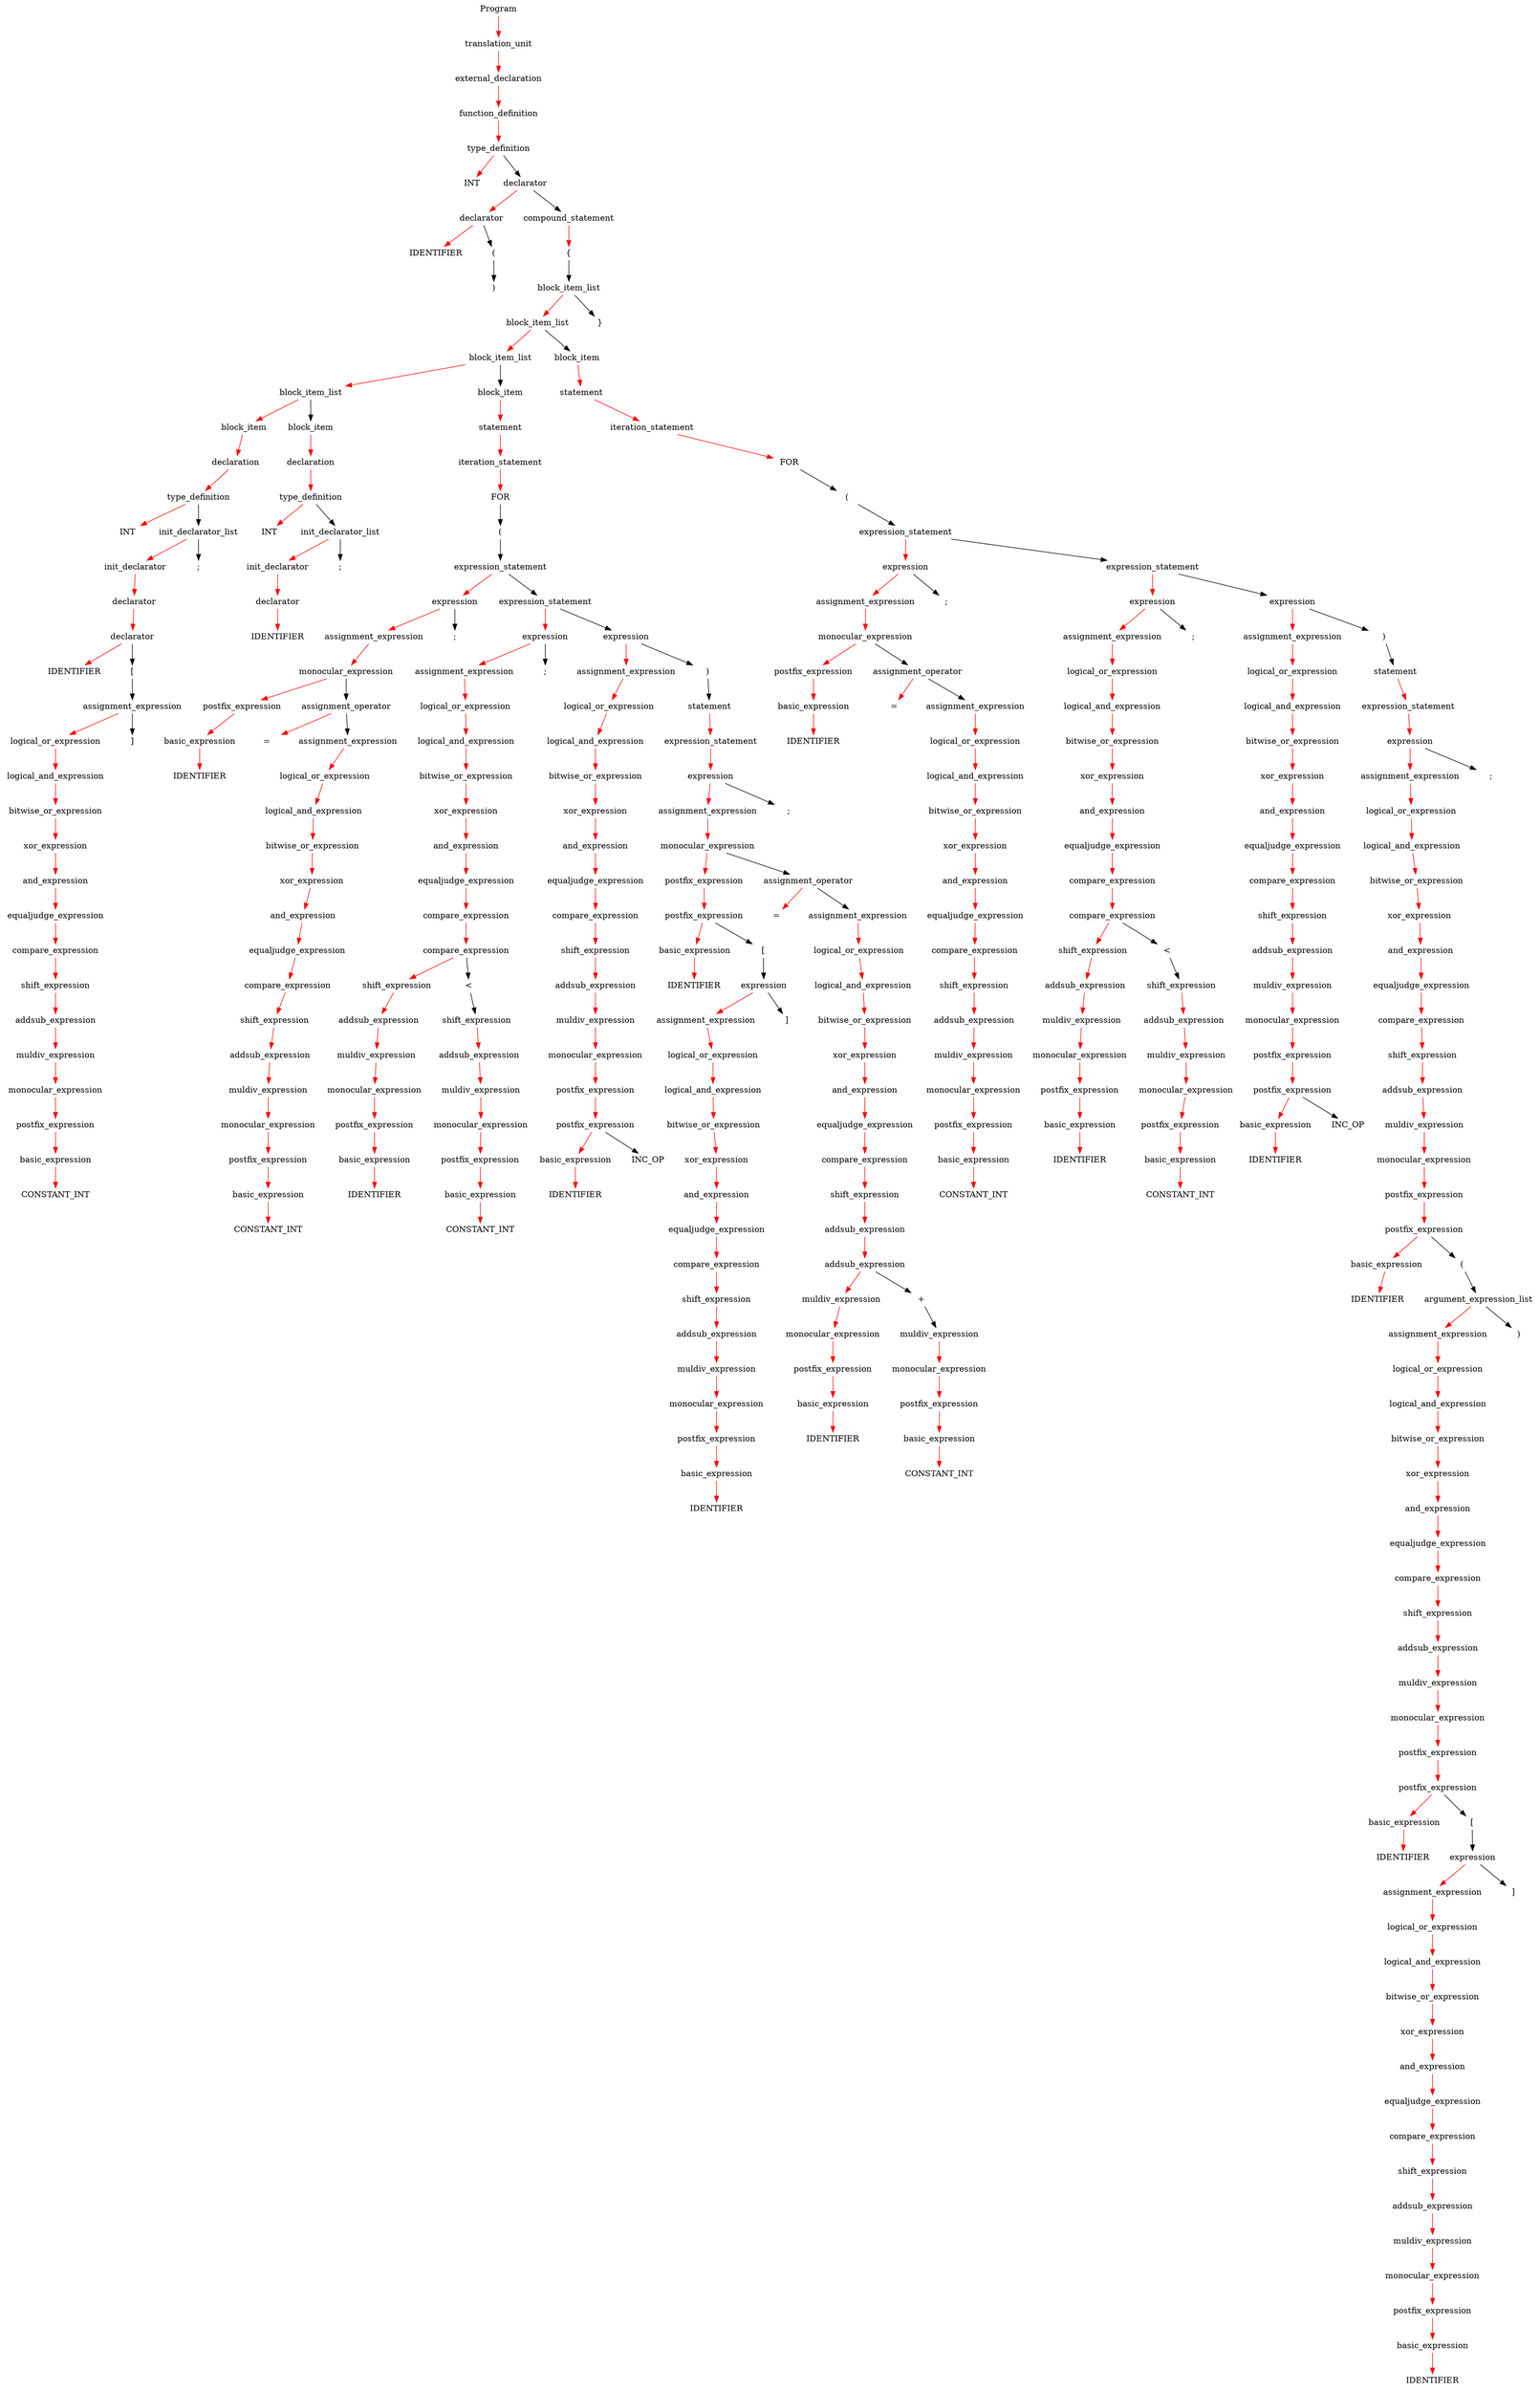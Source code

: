 digraph G{
	edge[color = red];
	node314[shape=plaintext, label="Program", height=.3];
	node314->node313;
	edge[color = black];
	edge[color = red];
	node313[shape=plaintext, label="translation_unit", height=.3];
	node313->node312;
	edge[color = black];
	edge[color = red];
	node312[shape=plaintext, label="external_declaration", height=.3];
	node312->node311;
	edge[color = black];
	edge[color = red];
	node311[shape=plaintext, label="function_definition", height=.3];
	node311->node1;
	edge[color = black];
	edge[color = red];
	node1[shape=plaintext, label="type_definition", height=.3];
	node1->node0;
	edge[color = black];
	node1[shape=plaintext, label="type_definition", height=.3];
	node1->node6;
	node0[shape=plaintext, label="INT", height=.3];
	edge[color = red];
	node6[shape=plaintext, label="declarator", height=.3];
	node6->node3;
	edge[color = black];
	node6[shape=plaintext, label="declarator", height=.3];
	node6->node310;
	edge[color = red];
	node3[shape=plaintext, label="declarator", height=.3];
	node3->node2;
	edge[color = black];
	node3[shape=plaintext, label="declarator", height=.3];
	node3->node4;
	node2[shape=plaintext, label="IDENTIFIER", height=.3];
	node4[shape=plaintext, label="(", height=.3];
	node4->node5;
	node5[shape=plaintext, label=")", height=.3];
	edge[color = red];
	node310[shape=plaintext, label="compound_statement", height=.3];
	node310->node7;
	edge[color = black];
	node7[shape=plaintext, label="{", height=.3];
	node7->node308;
	edge[color = red];
	node308[shape=plaintext, label="block_item_list", height=.3];
	node308->node174;
	edge[color = black];
	node308[shape=plaintext, label="block_item_list", height=.3];
	node308->node309;
	edge[color = red];
	node174[shape=plaintext, label="block_item_list", height=.3];
	node174->node45;
	edge[color = black];
	node174[shape=plaintext, label="block_item_list", height=.3];
	node174->node307;
	edge[color = red];
	node45[shape=plaintext, label="block_item_list", height=.3];
	node45->node35;
	edge[color = black];
	node45[shape=plaintext, label="block_item_list", height=.3];
	node45->node173;
	edge[color = red];
	node35[shape=plaintext, label="block_item_list", height=.3];
	node35->node34;
	edge[color = black];
	node35[shape=plaintext, label="block_item_list", height=.3];
	node35->node44;
	edge[color = red];
	node34[shape=plaintext, label="block_item", height=.3];
	node34->node33;
	edge[color = black];
	edge[color = red];
	node33[shape=plaintext, label="declaration", height=.3];
	node33->node9;
	edge[color = black];
	edge[color = red];
	node9[shape=plaintext, label="type_definition", height=.3];
	node9->node8;
	edge[color = black];
	node9[shape=plaintext, label="type_definition", height=.3];
	node9->node32;
	node8[shape=plaintext, label="INT", height=.3];
	edge[color = red];
	node32[shape=plaintext, label="init_declarator_list", height=.3];
	node32->node31;
	edge[color = black];
	node32[shape=plaintext, label="init_declarator_list", height=.3];
	node32->node30;
	edge[color = red];
	node31[shape=plaintext, label="init_declarator", height=.3];
	node31->node29;
	edge[color = black];
	edge[color = red];
	node29[shape=plaintext, label="declarator", height=.3];
	node29->node11;
	edge[color = black];
	edge[color = red];
	node11[shape=plaintext, label="declarator", height=.3];
	node11->node10;
	edge[color = black];
	node11[shape=plaintext, label="declarator", height=.3];
	node11->node12;
	node10[shape=plaintext, label="IDENTIFIER", height=.3];
	node12[shape=plaintext, label="[", height=.3];
	node12->node28;
	edge[color = red];
	node28[shape=plaintext, label="assignment_expression", height=.3];
	node28->node27;
	edge[color = black];
	node28[shape=plaintext, label="assignment_expression", height=.3];
	node28->node16;
	edge[color = red];
	node27[shape=plaintext, label="logical_or_expression", height=.3];
	node27->node26;
	edge[color = black];
	edge[color = red];
	node26[shape=plaintext, label="logical_and_expression", height=.3];
	node26->node25;
	edge[color = black];
	edge[color = red];
	node25[shape=plaintext, label="bitwise_or_expression", height=.3];
	node25->node24;
	edge[color = black];
	edge[color = red];
	node24[shape=plaintext, label="xor_expression", height=.3];
	node24->node23;
	edge[color = black];
	edge[color = red];
	node23[shape=plaintext, label="and_expression", height=.3];
	node23->node22;
	edge[color = black];
	edge[color = red];
	node22[shape=plaintext, label="equaljudge_expression", height=.3];
	node22->node21;
	edge[color = black];
	edge[color = red];
	node21[shape=plaintext, label="compare_expression", height=.3];
	node21->node20;
	edge[color = black];
	edge[color = red];
	node20[shape=plaintext, label="shift_expression", height=.3];
	node20->node19;
	edge[color = black];
	edge[color = red];
	node19[shape=plaintext, label="addsub_expression", height=.3];
	node19->node18;
	edge[color = black];
	edge[color = red];
	node18[shape=plaintext, label="muldiv_expression", height=.3];
	node18->node17;
	edge[color = black];
	edge[color = red];
	node17[shape=plaintext, label="monocular_expression", height=.3];
	node17->node15;
	edge[color = black];
	edge[color = red];
	node15[shape=plaintext, label="postfix_expression", height=.3];
	node15->node14;
	edge[color = black];
	edge[color = red];
	node14[shape=plaintext, label="basic_expression", height=.3];
	node14->node13;
	edge[color = black];
	node13[shape=plaintext, label="CONSTANT_INT", height=.3];
	node16[shape=plaintext, label="]", height=.3];
	node30[shape=plaintext, label=";", height=.3];
	edge[color = red];
	node44[shape=plaintext, label="block_item", height=.3];
	node44->node43;
	edge[color = black];
	edge[color = red];
	node43[shape=plaintext, label="declaration", height=.3];
	node43->node37;
	edge[color = black];
	edge[color = red];
	node37[shape=plaintext, label="type_definition", height=.3];
	node37->node36;
	edge[color = black];
	node37[shape=plaintext, label="type_definition", height=.3];
	node37->node42;
	node36[shape=plaintext, label="INT", height=.3];
	edge[color = red];
	node42[shape=plaintext, label="init_declarator_list", height=.3];
	node42->node41;
	edge[color = black];
	node42[shape=plaintext, label="init_declarator_list", height=.3];
	node42->node40;
	edge[color = red];
	node41[shape=plaintext, label="init_declarator", height=.3];
	node41->node39;
	edge[color = black];
	edge[color = red];
	node39[shape=plaintext, label="declarator", height=.3];
	node39->node38;
	edge[color = black];
	node38[shape=plaintext, label="IDENTIFIER", height=.3];
	node40[shape=plaintext, label=";", height=.3];
	edge[color = red];
	node173[shape=plaintext, label="block_item", height=.3];
	node173->node172;
	edge[color = black];
	edge[color = red];
	node172[shape=plaintext, label="statement", height=.3];
	node172->node171;
	edge[color = black];
	edge[color = red];
	node171[shape=plaintext, label="iteration_statement", height=.3];
	node171->node46;
	edge[color = black];
	node46[shape=plaintext, label="FOR", height=.3];
	node46->node47;
	node47[shape=plaintext, label="(", height=.3];
	node47->node72;
	edge[color = red];
	node72[shape=plaintext, label="expression_statement", height=.3];
	node72->node71;
	edge[color = black];
	node72[shape=plaintext, label="expression_statement", height=.3];
	node72->node99;
	edge[color = red];
	node71[shape=plaintext, label="expression", height=.3];
	node71->node70;
	edge[color = black];
	node71[shape=plaintext, label="expression", height=.3];
	node71->node57;
	edge[color = red];
	node70[shape=plaintext, label="assignment_expression", height=.3];
	node70->node52;
	edge[color = black];
	edge[color = red];
	node52[shape=plaintext, label="monocular_expression", height=.3];
	node52->node50;
	edge[color = black];
	node52[shape=plaintext, label="monocular_expression", height=.3];
	node52->node53;
	edge[color = red];
	node50[shape=plaintext, label="postfix_expression", height=.3];
	node50->node49;
	edge[color = black];
	edge[color = red];
	node49[shape=plaintext, label="basic_expression", height=.3];
	node49->node48;
	edge[color = black];
	node48[shape=plaintext, label="IDENTIFIER", height=.3];
	edge[color = red];
	node53[shape=plaintext, label="assignment_operator", height=.3];
	node53->node51;
	edge[color = black];
	node53[shape=plaintext, label="assignment_operator", height=.3];
	node53->node69;
	node51[shape=plaintext, label="=", height=.3];
	edge[color = red];
	node69[shape=plaintext, label="assignment_expression", height=.3];
	node69->node68;
	edge[color = black];
	edge[color = red];
	node68[shape=plaintext, label="logical_or_expression", height=.3];
	node68->node67;
	edge[color = black];
	edge[color = red];
	node67[shape=plaintext, label="logical_and_expression", height=.3];
	node67->node66;
	edge[color = black];
	edge[color = red];
	node66[shape=plaintext, label="bitwise_or_expression", height=.3];
	node66->node65;
	edge[color = black];
	edge[color = red];
	node65[shape=plaintext, label="xor_expression", height=.3];
	node65->node64;
	edge[color = black];
	edge[color = red];
	node64[shape=plaintext, label="and_expression", height=.3];
	node64->node63;
	edge[color = black];
	edge[color = red];
	node63[shape=plaintext, label="equaljudge_expression", height=.3];
	node63->node62;
	edge[color = black];
	edge[color = red];
	node62[shape=plaintext, label="compare_expression", height=.3];
	node62->node61;
	edge[color = black];
	edge[color = red];
	node61[shape=plaintext, label="shift_expression", height=.3];
	node61->node60;
	edge[color = black];
	edge[color = red];
	node60[shape=plaintext, label="addsub_expression", height=.3];
	node60->node59;
	edge[color = black];
	edge[color = red];
	node59[shape=plaintext, label="muldiv_expression", height=.3];
	node59->node58;
	edge[color = black];
	edge[color = red];
	node58[shape=plaintext, label="monocular_expression", height=.3];
	node58->node56;
	edge[color = black];
	edge[color = red];
	node56[shape=plaintext, label="postfix_expression", height=.3];
	node56->node55;
	edge[color = black];
	edge[color = red];
	node55[shape=plaintext, label="basic_expression", height=.3];
	node55->node54;
	edge[color = black];
	node54[shape=plaintext, label="CONSTANT_INT", height=.3];
	node57[shape=plaintext, label=";", height=.3];
	edge[color = red];
	node99[shape=plaintext, label="expression_statement", height=.3];
	node99->node98;
	edge[color = black];
	node99[shape=plaintext, label="expression_statement", height=.3];
	node99->node118;
	edge[color = red];
	node98[shape=plaintext, label="expression", height=.3];
	node98->node97;
	edge[color = black];
	node98[shape=plaintext, label="expression", height=.3];
	node98->node85;
	edge[color = red];
	node97[shape=plaintext, label="assignment_expression", height=.3];
	node97->node96;
	edge[color = black];
	edge[color = red];
	node96[shape=plaintext, label="logical_or_expression", height=.3];
	node96->node95;
	edge[color = black];
	edge[color = red];
	node95[shape=plaintext, label="logical_and_expression", height=.3];
	node95->node94;
	edge[color = black];
	edge[color = red];
	node94[shape=plaintext, label="bitwise_or_expression", height=.3];
	node94->node93;
	edge[color = black];
	edge[color = red];
	node93[shape=plaintext, label="xor_expression", height=.3];
	node93->node92;
	edge[color = black];
	edge[color = red];
	node92[shape=plaintext, label="and_expression", height=.3];
	node92->node91;
	edge[color = black];
	edge[color = red];
	node91[shape=plaintext, label="equaljudge_expression", height=.3];
	node91->node90;
	edge[color = black];
	edge[color = red];
	node90[shape=plaintext, label="compare_expression", height=.3];
	node90->node81;
	edge[color = black];
	edge[color = red];
	node81[shape=plaintext, label="compare_expression", height=.3];
	node81->node80;
	edge[color = black];
	node81[shape=plaintext, label="compare_expression", height=.3];
	node81->node76;
	edge[color = red];
	node80[shape=plaintext, label="shift_expression", height=.3];
	node80->node79;
	edge[color = black];
	edge[color = red];
	node79[shape=plaintext, label="addsub_expression", height=.3];
	node79->node78;
	edge[color = black];
	edge[color = red];
	node78[shape=plaintext, label="muldiv_expression", height=.3];
	node78->node77;
	edge[color = black];
	edge[color = red];
	node77[shape=plaintext, label="monocular_expression", height=.3];
	node77->node75;
	edge[color = black];
	edge[color = red];
	node75[shape=plaintext, label="postfix_expression", height=.3];
	node75->node74;
	edge[color = black];
	edge[color = red];
	node74[shape=plaintext, label="basic_expression", height=.3];
	node74->node73;
	edge[color = black];
	node73[shape=plaintext, label="IDENTIFIER", height=.3];
	node76[shape=plaintext, label="<", height=.3];
	node76->node89;
	edge[color = red];
	node89[shape=plaintext, label="shift_expression", height=.3];
	node89->node88;
	edge[color = black];
	edge[color = red];
	node88[shape=plaintext, label="addsub_expression", height=.3];
	node88->node87;
	edge[color = black];
	edge[color = red];
	node87[shape=plaintext, label="muldiv_expression", height=.3];
	node87->node86;
	edge[color = black];
	edge[color = red];
	node86[shape=plaintext, label="monocular_expression", height=.3];
	node86->node84;
	edge[color = black];
	edge[color = red];
	node84[shape=plaintext, label="postfix_expression", height=.3];
	node84->node83;
	edge[color = black];
	edge[color = red];
	node83[shape=plaintext, label="basic_expression", height=.3];
	node83->node82;
	edge[color = black];
	node82[shape=plaintext, label="CONSTANT_INT", height=.3];
	node85[shape=plaintext, label=";", height=.3];
	edge[color = red];
	node118[shape=plaintext, label="expression", height=.3];
	node118->node117;
	edge[color = black];
	node118[shape=plaintext, label="expression", height=.3];
	node118->node105;
	edge[color = red];
	node117[shape=plaintext, label="assignment_expression", height=.3];
	node117->node116;
	edge[color = black];
	edge[color = red];
	node116[shape=plaintext, label="logical_or_expression", height=.3];
	node116->node115;
	edge[color = black];
	edge[color = red];
	node115[shape=plaintext, label="logical_and_expression", height=.3];
	node115->node114;
	edge[color = black];
	edge[color = red];
	node114[shape=plaintext, label="bitwise_or_expression", height=.3];
	node114->node113;
	edge[color = black];
	edge[color = red];
	node113[shape=plaintext, label="xor_expression", height=.3];
	node113->node112;
	edge[color = black];
	edge[color = red];
	node112[shape=plaintext, label="and_expression", height=.3];
	node112->node111;
	edge[color = black];
	edge[color = red];
	node111[shape=plaintext, label="equaljudge_expression", height=.3];
	node111->node110;
	edge[color = black];
	edge[color = red];
	node110[shape=plaintext, label="compare_expression", height=.3];
	node110->node109;
	edge[color = black];
	edge[color = red];
	node109[shape=plaintext, label="shift_expression", height=.3];
	node109->node108;
	edge[color = black];
	edge[color = red];
	node108[shape=plaintext, label="addsub_expression", height=.3];
	node108->node107;
	edge[color = black];
	edge[color = red];
	node107[shape=plaintext, label="muldiv_expression", height=.3];
	node107->node106;
	edge[color = black];
	edge[color = red];
	node106[shape=plaintext, label="monocular_expression", height=.3];
	node106->node104;
	edge[color = black];
	edge[color = red];
	node104[shape=plaintext, label="postfix_expression", height=.3];
	node104->node102;
	edge[color = black];
	edge[color = red];
	node102[shape=plaintext, label="postfix_expression", height=.3];
	node102->node101;
	edge[color = black];
	node102[shape=plaintext, label="postfix_expression", height=.3];
	node102->node103;
	edge[color = red];
	node101[shape=plaintext, label="basic_expression", height=.3];
	node101->node100;
	edge[color = black];
	node100[shape=plaintext, label="IDENTIFIER", height=.3];
	node103[shape=plaintext, label="INC_OP", height=.3];
	node105[shape=plaintext, label=")", height=.3];
	node105->node170;
	edge[color = red];
	node170[shape=plaintext, label="statement", height=.3];
	node170->node169;
	edge[color = black];
	edge[color = red];
	node169[shape=plaintext, label="expression_statement", height=.3];
	node169->node168;
	edge[color = black];
	edge[color = red];
	node168[shape=plaintext, label="expression", height=.3];
	node168->node167;
	edge[color = black];
	node168[shape=plaintext, label="expression", height=.3];
	node168->node154;
	edge[color = red];
	node167[shape=plaintext, label="assignment_expression", height=.3];
	node167->node142;
	edge[color = black];
	edge[color = red];
	node142[shape=plaintext, label="monocular_expression", height=.3];
	node142->node140;
	edge[color = black];
	node142[shape=plaintext, label="monocular_expression", height=.3];
	node142->node143;
	edge[color = red];
	node140[shape=plaintext, label="postfix_expression", height=.3];
	node140->node121;
	edge[color = black];
	edge[color = red];
	node121[shape=plaintext, label="postfix_expression", height=.3];
	node121->node120;
	edge[color = black];
	node121[shape=plaintext, label="postfix_expression", height=.3];
	node121->node122;
	edge[color = red];
	node120[shape=plaintext, label="basic_expression", height=.3];
	node120->node119;
	edge[color = black];
	node119[shape=plaintext, label="IDENTIFIER", height=.3];
	node122[shape=plaintext, label="[", height=.3];
	node122->node139;
	edge[color = red];
	node139[shape=plaintext, label="expression", height=.3];
	node139->node138;
	edge[color = black];
	node139[shape=plaintext, label="expression", height=.3];
	node139->node126;
	edge[color = red];
	node138[shape=plaintext, label="assignment_expression", height=.3];
	node138->node137;
	edge[color = black];
	edge[color = red];
	node137[shape=plaintext, label="logical_or_expression", height=.3];
	node137->node136;
	edge[color = black];
	edge[color = red];
	node136[shape=plaintext, label="logical_and_expression", height=.3];
	node136->node135;
	edge[color = black];
	edge[color = red];
	node135[shape=plaintext, label="bitwise_or_expression", height=.3];
	node135->node134;
	edge[color = black];
	edge[color = red];
	node134[shape=plaintext, label="xor_expression", height=.3];
	node134->node133;
	edge[color = black];
	edge[color = red];
	node133[shape=plaintext, label="and_expression", height=.3];
	node133->node132;
	edge[color = black];
	edge[color = red];
	node132[shape=plaintext, label="equaljudge_expression", height=.3];
	node132->node131;
	edge[color = black];
	edge[color = red];
	node131[shape=plaintext, label="compare_expression", height=.3];
	node131->node130;
	edge[color = black];
	edge[color = red];
	node130[shape=plaintext, label="shift_expression", height=.3];
	node130->node129;
	edge[color = black];
	edge[color = red];
	node129[shape=plaintext, label="addsub_expression", height=.3];
	node129->node128;
	edge[color = black];
	edge[color = red];
	node128[shape=plaintext, label="muldiv_expression", height=.3];
	node128->node127;
	edge[color = black];
	edge[color = red];
	node127[shape=plaintext, label="monocular_expression", height=.3];
	node127->node125;
	edge[color = black];
	edge[color = red];
	node125[shape=plaintext, label="postfix_expression", height=.3];
	node125->node124;
	edge[color = black];
	edge[color = red];
	node124[shape=plaintext, label="basic_expression", height=.3];
	node124->node123;
	edge[color = black];
	node123[shape=plaintext, label="IDENTIFIER", height=.3];
	node126[shape=plaintext, label="]", height=.3];
	edge[color = red];
	node143[shape=plaintext, label="assignment_operator", height=.3];
	node143->node141;
	edge[color = black];
	node143[shape=plaintext, label="assignment_operator", height=.3];
	node143->node166;
	node141[shape=plaintext, label="=", height=.3];
	edge[color = red];
	node166[shape=plaintext, label="assignment_expression", height=.3];
	node166->node165;
	edge[color = black];
	edge[color = red];
	node165[shape=plaintext, label="logical_or_expression", height=.3];
	node165->node164;
	edge[color = black];
	edge[color = red];
	node164[shape=plaintext, label="logical_and_expression", height=.3];
	node164->node163;
	edge[color = black];
	edge[color = red];
	node163[shape=plaintext, label="bitwise_or_expression", height=.3];
	node163->node162;
	edge[color = black];
	edge[color = red];
	node162[shape=plaintext, label="xor_expression", height=.3];
	node162->node161;
	edge[color = black];
	edge[color = red];
	node161[shape=plaintext, label="and_expression", height=.3];
	node161->node160;
	edge[color = black];
	edge[color = red];
	node160[shape=plaintext, label="equaljudge_expression", height=.3];
	node160->node159;
	edge[color = black];
	edge[color = red];
	node159[shape=plaintext, label="compare_expression", height=.3];
	node159->node158;
	edge[color = black];
	edge[color = red];
	node158[shape=plaintext, label="shift_expression", height=.3];
	node158->node157;
	edge[color = black];
	edge[color = red];
	node157[shape=plaintext, label="addsub_expression", height=.3];
	node157->node150;
	edge[color = black];
	edge[color = red];
	node150[shape=plaintext, label="addsub_expression", height=.3];
	node150->node149;
	edge[color = black];
	node150[shape=plaintext, label="addsub_expression", height=.3];
	node150->node147;
	edge[color = red];
	node149[shape=plaintext, label="muldiv_expression", height=.3];
	node149->node148;
	edge[color = black];
	edge[color = red];
	node148[shape=plaintext, label="monocular_expression", height=.3];
	node148->node146;
	edge[color = black];
	edge[color = red];
	node146[shape=plaintext, label="postfix_expression", height=.3];
	node146->node145;
	edge[color = black];
	edge[color = red];
	node145[shape=plaintext, label="basic_expression", height=.3];
	node145->node144;
	edge[color = black];
	node144[shape=plaintext, label="IDENTIFIER", height=.3];
	node147[shape=plaintext, label="+", height=.3];
	node147->node156;
	edge[color = red];
	node156[shape=plaintext, label="muldiv_expression", height=.3];
	node156->node155;
	edge[color = black];
	edge[color = red];
	node155[shape=plaintext, label="monocular_expression", height=.3];
	node155->node153;
	edge[color = black];
	edge[color = red];
	node153[shape=plaintext, label="postfix_expression", height=.3];
	node153->node152;
	edge[color = black];
	edge[color = red];
	node152[shape=plaintext, label="basic_expression", height=.3];
	node152->node151;
	edge[color = black];
	node151[shape=plaintext, label="CONSTANT_INT", height=.3];
	node154[shape=plaintext, label=";", height=.3];
	edge[color = red];
	node307[shape=plaintext, label="block_item", height=.3];
	node307->node306;
	edge[color = black];
	edge[color = red];
	node306[shape=plaintext, label="statement", height=.3];
	node306->node305;
	edge[color = black];
	edge[color = red];
	node305[shape=plaintext, label="iteration_statement", height=.3];
	node305->node175;
	edge[color = black];
	node175[shape=plaintext, label="FOR", height=.3];
	node175->node176;
	node176[shape=plaintext, label="(", height=.3];
	node176->node201;
	edge[color = red];
	node201[shape=plaintext, label="expression_statement", height=.3];
	node201->node200;
	edge[color = black];
	node201[shape=plaintext, label="expression_statement", height=.3];
	node201->node228;
	edge[color = red];
	node200[shape=plaintext, label="expression", height=.3];
	node200->node199;
	edge[color = black];
	node200[shape=plaintext, label="expression", height=.3];
	node200->node186;
	edge[color = red];
	node199[shape=plaintext, label="assignment_expression", height=.3];
	node199->node181;
	edge[color = black];
	edge[color = red];
	node181[shape=plaintext, label="monocular_expression", height=.3];
	node181->node179;
	edge[color = black];
	node181[shape=plaintext, label="monocular_expression", height=.3];
	node181->node182;
	edge[color = red];
	node179[shape=plaintext, label="postfix_expression", height=.3];
	node179->node178;
	edge[color = black];
	edge[color = red];
	node178[shape=plaintext, label="basic_expression", height=.3];
	node178->node177;
	edge[color = black];
	node177[shape=plaintext, label="IDENTIFIER", height=.3];
	edge[color = red];
	node182[shape=plaintext, label="assignment_operator", height=.3];
	node182->node180;
	edge[color = black];
	node182[shape=plaintext, label="assignment_operator", height=.3];
	node182->node198;
	node180[shape=plaintext, label="=", height=.3];
	edge[color = red];
	node198[shape=plaintext, label="assignment_expression", height=.3];
	node198->node197;
	edge[color = black];
	edge[color = red];
	node197[shape=plaintext, label="logical_or_expression", height=.3];
	node197->node196;
	edge[color = black];
	edge[color = red];
	node196[shape=plaintext, label="logical_and_expression", height=.3];
	node196->node195;
	edge[color = black];
	edge[color = red];
	node195[shape=plaintext, label="bitwise_or_expression", height=.3];
	node195->node194;
	edge[color = black];
	edge[color = red];
	node194[shape=plaintext, label="xor_expression", height=.3];
	node194->node193;
	edge[color = black];
	edge[color = red];
	node193[shape=plaintext, label="and_expression", height=.3];
	node193->node192;
	edge[color = black];
	edge[color = red];
	node192[shape=plaintext, label="equaljudge_expression", height=.3];
	node192->node191;
	edge[color = black];
	edge[color = red];
	node191[shape=plaintext, label="compare_expression", height=.3];
	node191->node190;
	edge[color = black];
	edge[color = red];
	node190[shape=plaintext, label="shift_expression", height=.3];
	node190->node189;
	edge[color = black];
	edge[color = red];
	node189[shape=plaintext, label="addsub_expression", height=.3];
	node189->node188;
	edge[color = black];
	edge[color = red];
	node188[shape=plaintext, label="muldiv_expression", height=.3];
	node188->node187;
	edge[color = black];
	edge[color = red];
	node187[shape=plaintext, label="monocular_expression", height=.3];
	node187->node185;
	edge[color = black];
	edge[color = red];
	node185[shape=plaintext, label="postfix_expression", height=.3];
	node185->node184;
	edge[color = black];
	edge[color = red];
	node184[shape=plaintext, label="basic_expression", height=.3];
	node184->node183;
	edge[color = black];
	node183[shape=plaintext, label="CONSTANT_INT", height=.3];
	node186[shape=plaintext, label=";", height=.3];
	edge[color = red];
	node228[shape=plaintext, label="expression_statement", height=.3];
	node228->node227;
	edge[color = black];
	node228[shape=plaintext, label="expression_statement", height=.3];
	node228->node247;
	edge[color = red];
	node227[shape=plaintext, label="expression", height=.3];
	node227->node226;
	edge[color = black];
	node227[shape=plaintext, label="expression", height=.3];
	node227->node214;
	edge[color = red];
	node226[shape=plaintext, label="assignment_expression", height=.3];
	node226->node225;
	edge[color = black];
	edge[color = red];
	node225[shape=plaintext, label="logical_or_expression", height=.3];
	node225->node224;
	edge[color = black];
	edge[color = red];
	node224[shape=plaintext, label="logical_and_expression", height=.3];
	node224->node223;
	edge[color = black];
	edge[color = red];
	node223[shape=plaintext, label="bitwise_or_expression", height=.3];
	node223->node222;
	edge[color = black];
	edge[color = red];
	node222[shape=plaintext, label="xor_expression", height=.3];
	node222->node221;
	edge[color = black];
	edge[color = red];
	node221[shape=plaintext, label="and_expression", height=.3];
	node221->node220;
	edge[color = black];
	edge[color = red];
	node220[shape=plaintext, label="equaljudge_expression", height=.3];
	node220->node219;
	edge[color = black];
	edge[color = red];
	node219[shape=plaintext, label="compare_expression", height=.3];
	node219->node210;
	edge[color = black];
	edge[color = red];
	node210[shape=plaintext, label="compare_expression", height=.3];
	node210->node209;
	edge[color = black];
	node210[shape=plaintext, label="compare_expression", height=.3];
	node210->node205;
	edge[color = red];
	node209[shape=plaintext, label="shift_expression", height=.3];
	node209->node208;
	edge[color = black];
	edge[color = red];
	node208[shape=plaintext, label="addsub_expression", height=.3];
	node208->node207;
	edge[color = black];
	edge[color = red];
	node207[shape=plaintext, label="muldiv_expression", height=.3];
	node207->node206;
	edge[color = black];
	edge[color = red];
	node206[shape=plaintext, label="monocular_expression", height=.3];
	node206->node204;
	edge[color = black];
	edge[color = red];
	node204[shape=plaintext, label="postfix_expression", height=.3];
	node204->node203;
	edge[color = black];
	edge[color = red];
	node203[shape=plaintext, label="basic_expression", height=.3];
	node203->node202;
	edge[color = black];
	node202[shape=plaintext, label="IDENTIFIER", height=.3];
	node205[shape=plaintext, label="<", height=.3];
	node205->node218;
	edge[color = red];
	node218[shape=plaintext, label="shift_expression", height=.3];
	node218->node217;
	edge[color = black];
	edge[color = red];
	node217[shape=plaintext, label="addsub_expression", height=.3];
	node217->node216;
	edge[color = black];
	edge[color = red];
	node216[shape=plaintext, label="muldiv_expression", height=.3];
	node216->node215;
	edge[color = black];
	edge[color = red];
	node215[shape=plaintext, label="monocular_expression", height=.3];
	node215->node213;
	edge[color = black];
	edge[color = red];
	node213[shape=plaintext, label="postfix_expression", height=.3];
	node213->node212;
	edge[color = black];
	edge[color = red];
	node212[shape=plaintext, label="basic_expression", height=.3];
	node212->node211;
	edge[color = black];
	node211[shape=plaintext, label="CONSTANT_INT", height=.3];
	node214[shape=plaintext, label=";", height=.3];
	edge[color = red];
	node247[shape=plaintext, label="expression", height=.3];
	node247->node246;
	edge[color = black];
	node247[shape=plaintext, label="expression", height=.3];
	node247->node234;
	edge[color = red];
	node246[shape=plaintext, label="assignment_expression", height=.3];
	node246->node245;
	edge[color = black];
	edge[color = red];
	node245[shape=plaintext, label="logical_or_expression", height=.3];
	node245->node244;
	edge[color = black];
	edge[color = red];
	node244[shape=plaintext, label="logical_and_expression", height=.3];
	node244->node243;
	edge[color = black];
	edge[color = red];
	node243[shape=plaintext, label="bitwise_or_expression", height=.3];
	node243->node242;
	edge[color = black];
	edge[color = red];
	node242[shape=plaintext, label="xor_expression", height=.3];
	node242->node241;
	edge[color = black];
	edge[color = red];
	node241[shape=plaintext, label="and_expression", height=.3];
	node241->node240;
	edge[color = black];
	edge[color = red];
	node240[shape=plaintext, label="equaljudge_expression", height=.3];
	node240->node239;
	edge[color = black];
	edge[color = red];
	node239[shape=plaintext, label="compare_expression", height=.3];
	node239->node238;
	edge[color = black];
	edge[color = red];
	node238[shape=plaintext, label="shift_expression", height=.3];
	node238->node237;
	edge[color = black];
	edge[color = red];
	node237[shape=plaintext, label="addsub_expression", height=.3];
	node237->node236;
	edge[color = black];
	edge[color = red];
	node236[shape=plaintext, label="muldiv_expression", height=.3];
	node236->node235;
	edge[color = black];
	edge[color = red];
	node235[shape=plaintext, label="monocular_expression", height=.3];
	node235->node233;
	edge[color = black];
	edge[color = red];
	node233[shape=plaintext, label="postfix_expression", height=.3];
	node233->node231;
	edge[color = black];
	edge[color = red];
	node231[shape=plaintext, label="postfix_expression", height=.3];
	node231->node230;
	edge[color = black];
	node231[shape=plaintext, label="postfix_expression", height=.3];
	node231->node232;
	edge[color = red];
	node230[shape=plaintext, label="basic_expression", height=.3];
	node230->node229;
	edge[color = black];
	node229[shape=plaintext, label="IDENTIFIER", height=.3];
	node232[shape=plaintext, label="INC_OP", height=.3];
	node234[shape=plaintext, label=")", height=.3];
	node234->node304;
	edge[color = red];
	node304[shape=plaintext, label="statement", height=.3];
	node304->node303;
	edge[color = black];
	edge[color = red];
	node303[shape=plaintext, label="expression_statement", height=.3];
	node303->node302;
	edge[color = black];
	edge[color = red];
	node302[shape=plaintext, label="expression", height=.3];
	node302->node301;
	edge[color = black];
	node302[shape=plaintext, label="expression", height=.3];
	node302->node289;
	edge[color = red];
	node301[shape=plaintext, label="assignment_expression", height=.3];
	node301->node300;
	edge[color = black];
	edge[color = red];
	node300[shape=plaintext, label="logical_or_expression", height=.3];
	node300->node299;
	edge[color = black];
	edge[color = red];
	node299[shape=plaintext, label="logical_and_expression", height=.3];
	node299->node298;
	edge[color = black];
	edge[color = red];
	node298[shape=plaintext, label="bitwise_or_expression", height=.3];
	node298->node297;
	edge[color = black];
	edge[color = red];
	node297[shape=plaintext, label="xor_expression", height=.3];
	node297->node296;
	edge[color = black];
	edge[color = red];
	node296[shape=plaintext, label="and_expression", height=.3];
	node296->node295;
	edge[color = black];
	edge[color = red];
	node295[shape=plaintext, label="equaljudge_expression", height=.3];
	node295->node294;
	edge[color = black];
	edge[color = red];
	node294[shape=plaintext, label="compare_expression", height=.3];
	node294->node293;
	edge[color = black];
	edge[color = red];
	node293[shape=plaintext, label="shift_expression", height=.3];
	node293->node292;
	edge[color = black];
	edge[color = red];
	node292[shape=plaintext, label="addsub_expression", height=.3];
	node292->node291;
	edge[color = black];
	edge[color = red];
	node291[shape=plaintext, label="muldiv_expression", height=.3];
	node291->node290;
	edge[color = black];
	edge[color = red];
	node290[shape=plaintext, label="monocular_expression", height=.3];
	node290->node288;
	edge[color = black];
	edge[color = red];
	node288[shape=plaintext, label="postfix_expression", height=.3];
	node288->node250;
	edge[color = black];
	edge[color = red];
	node250[shape=plaintext, label="postfix_expression", height=.3];
	node250->node249;
	edge[color = black];
	node250[shape=plaintext, label="postfix_expression", height=.3];
	node250->node251;
	edge[color = red];
	node249[shape=plaintext, label="basic_expression", height=.3];
	node249->node248;
	edge[color = black];
	node248[shape=plaintext, label="IDENTIFIER", height=.3];
	node251[shape=plaintext, label="(", height=.3];
	node251->node287;
	edge[color = red];
	node287[shape=plaintext, label="argument_expression_list", height=.3];
	node287->node286;
	edge[color = black];
	node287[shape=plaintext, label="argument_expression_list", height=.3];
	node287->node274;
	edge[color = red];
	node286[shape=plaintext, label="assignment_expression", height=.3];
	node286->node285;
	edge[color = black];
	edge[color = red];
	node285[shape=plaintext, label="logical_or_expression", height=.3];
	node285->node284;
	edge[color = black];
	edge[color = red];
	node284[shape=plaintext, label="logical_and_expression", height=.3];
	node284->node283;
	edge[color = black];
	edge[color = red];
	node283[shape=plaintext, label="bitwise_or_expression", height=.3];
	node283->node282;
	edge[color = black];
	edge[color = red];
	node282[shape=plaintext, label="xor_expression", height=.3];
	node282->node281;
	edge[color = black];
	edge[color = red];
	node281[shape=plaintext, label="and_expression", height=.3];
	node281->node280;
	edge[color = black];
	edge[color = red];
	node280[shape=plaintext, label="equaljudge_expression", height=.3];
	node280->node279;
	edge[color = black];
	edge[color = red];
	node279[shape=plaintext, label="compare_expression", height=.3];
	node279->node278;
	edge[color = black];
	edge[color = red];
	node278[shape=plaintext, label="shift_expression", height=.3];
	node278->node277;
	edge[color = black];
	edge[color = red];
	node277[shape=plaintext, label="addsub_expression", height=.3];
	node277->node276;
	edge[color = black];
	edge[color = red];
	node276[shape=plaintext, label="muldiv_expression", height=.3];
	node276->node275;
	edge[color = black];
	edge[color = red];
	node275[shape=plaintext, label="monocular_expression", height=.3];
	node275->node273;
	edge[color = black];
	edge[color = red];
	node273[shape=plaintext, label="postfix_expression", height=.3];
	node273->node254;
	edge[color = black];
	edge[color = red];
	node254[shape=plaintext, label="postfix_expression", height=.3];
	node254->node253;
	edge[color = black];
	node254[shape=plaintext, label="postfix_expression", height=.3];
	node254->node255;
	edge[color = red];
	node253[shape=plaintext, label="basic_expression", height=.3];
	node253->node252;
	edge[color = black];
	node252[shape=plaintext, label="IDENTIFIER", height=.3];
	node255[shape=plaintext, label="[", height=.3];
	node255->node272;
	edge[color = red];
	node272[shape=plaintext, label="expression", height=.3];
	node272->node271;
	edge[color = black];
	node272[shape=plaintext, label="expression", height=.3];
	node272->node259;
	edge[color = red];
	node271[shape=plaintext, label="assignment_expression", height=.3];
	node271->node270;
	edge[color = black];
	edge[color = red];
	node270[shape=plaintext, label="logical_or_expression", height=.3];
	node270->node269;
	edge[color = black];
	edge[color = red];
	node269[shape=plaintext, label="logical_and_expression", height=.3];
	node269->node268;
	edge[color = black];
	edge[color = red];
	node268[shape=plaintext, label="bitwise_or_expression", height=.3];
	node268->node267;
	edge[color = black];
	edge[color = red];
	node267[shape=plaintext, label="xor_expression", height=.3];
	node267->node266;
	edge[color = black];
	edge[color = red];
	node266[shape=plaintext, label="and_expression", height=.3];
	node266->node265;
	edge[color = black];
	edge[color = red];
	node265[shape=plaintext, label="equaljudge_expression", height=.3];
	node265->node264;
	edge[color = black];
	edge[color = red];
	node264[shape=plaintext, label="compare_expression", height=.3];
	node264->node263;
	edge[color = black];
	edge[color = red];
	node263[shape=plaintext, label="shift_expression", height=.3];
	node263->node262;
	edge[color = black];
	edge[color = red];
	node262[shape=plaintext, label="addsub_expression", height=.3];
	node262->node261;
	edge[color = black];
	edge[color = red];
	node261[shape=plaintext, label="muldiv_expression", height=.3];
	node261->node260;
	edge[color = black];
	edge[color = red];
	node260[shape=plaintext, label="monocular_expression", height=.3];
	node260->node258;
	edge[color = black];
	edge[color = red];
	node258[shape=plaintext, label="postfix_expression", height=.3];
	node258->node257;
	edge[color = black];
	edge[color = red];
	node257[shape=plaintext, label="basic_expression", height=.3];
	node257->node256;
	edge[color = black];
	node256[shape=plaintext, label="IDENTIFIER", height=.3];
	node259[shape=plaintext, label="]", height=.3];
	node274[shape=plaintext, label=")", height=.3];
	node289[shape=plaintext, label=";", height=.3];
	node309[shape=plaintext, label="}", height=.3];
}
